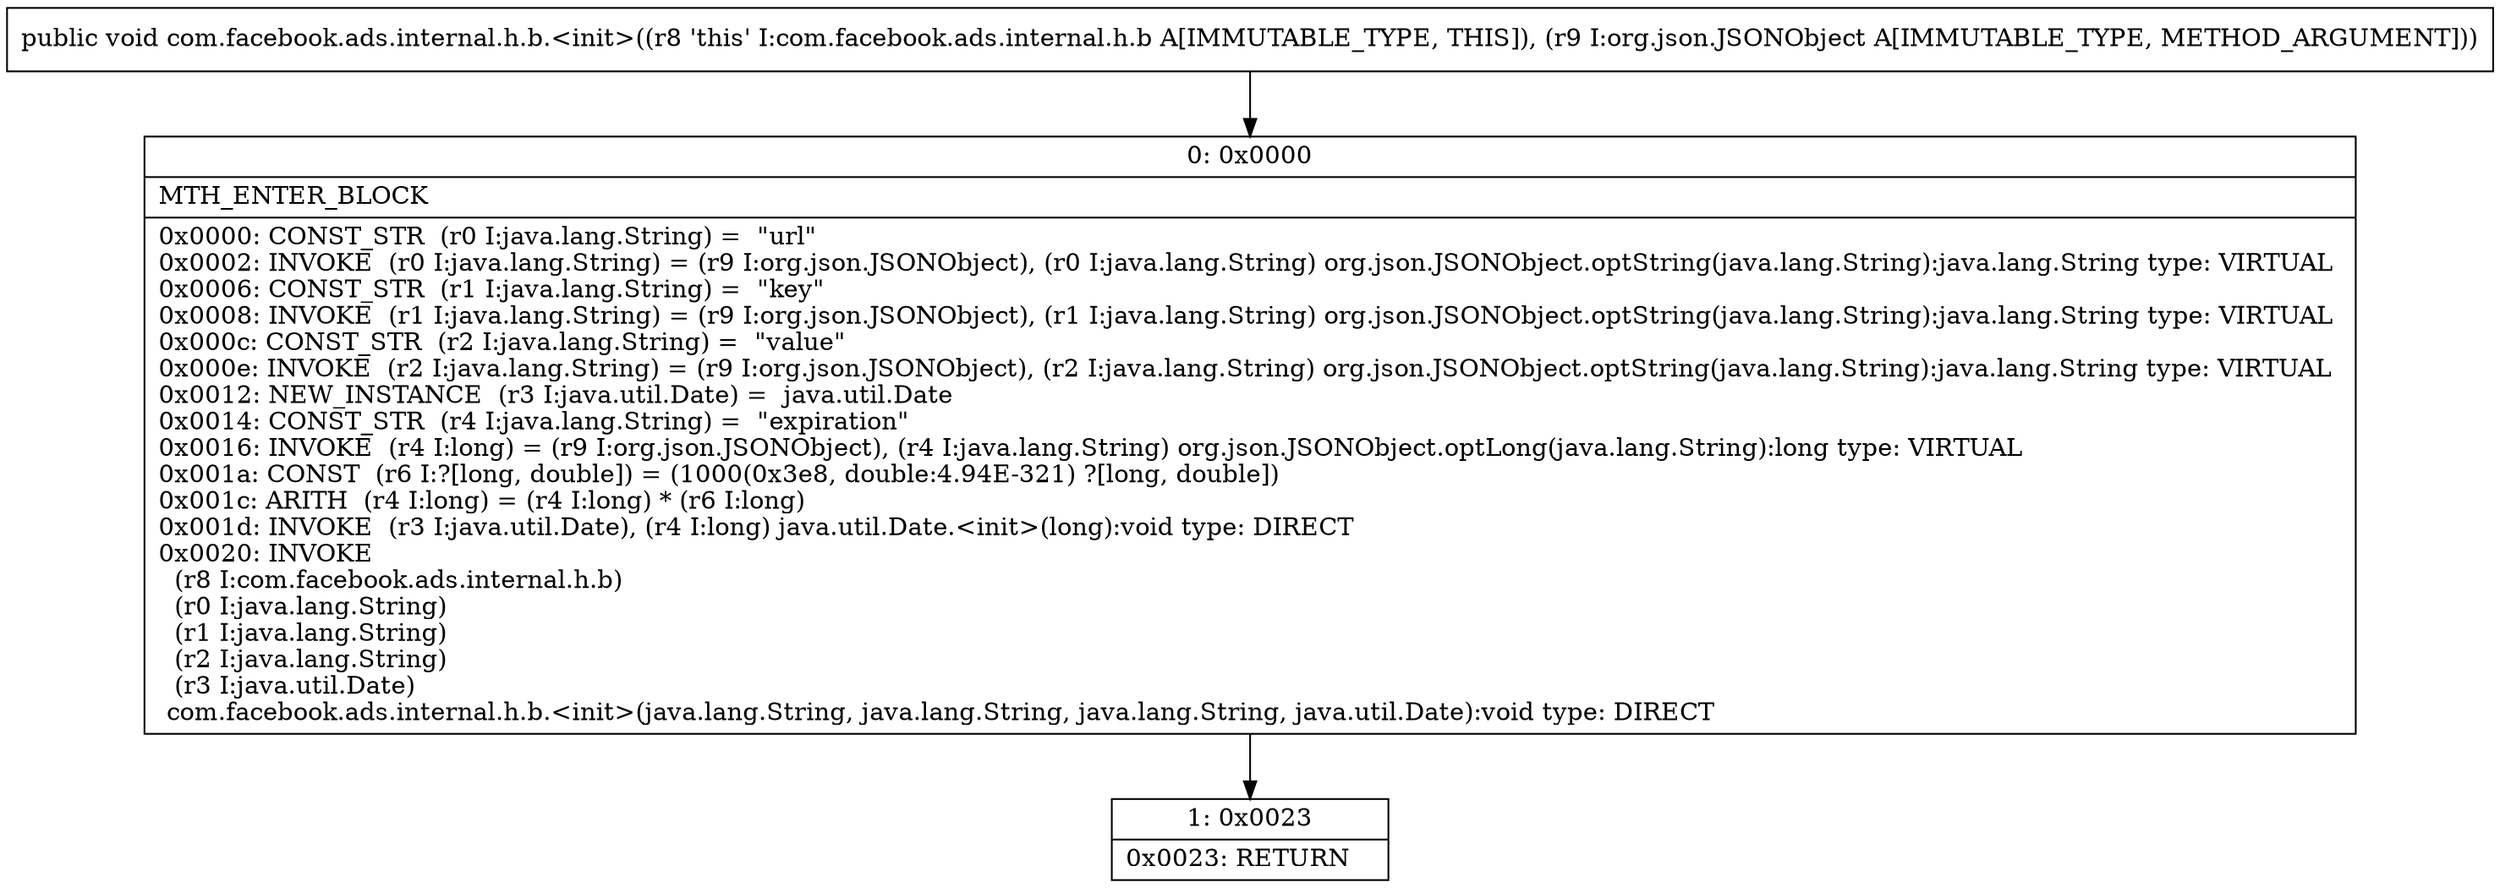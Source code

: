 digraph "CFG forcom.facebook.ads.internal.h.b.\<init\>(Lorg\/json\/JSONObject;)V" {
Node_0 [shape=record,label="{0\:\ 0x0000|MTH_ENTER_BLOCK\l|0x0000: CONST_STR  (r0 I:java.lang.String) =  \"url\" \l0x0002: INVOKE  (r0 I:java.lang.String) = (r9 I:org.json.JSONObject), (r0 I:java.lang.String) org.json.JSONObject.optString(java.lang.String):java.lang.String type: VIRTUAL \l0x0006: CONST_STR  (r1 I:java.lang.String) =  \"key\" \l0x0008: INVOKE  (r1 I:java.lang.String) = (r9 I:org.json.JSONObject), (r1 I:java.lang.String) org.json.JSONObject.optString(java.lang.String):java.lang.String type: VIRTUAL \l0x000c: CONST_STR  (r2 I:java.lang.String) =  \"value\" \l0x000e: INVOKE  (r2 I:java.lang.String) = (r9 I:org.json.JSONObject), (r2 I:java.lang.String) org.json.JSONObject.optString(java.lang.String):java.lang.String type: VIRTUAL \l0x0012: NEW_INSTANCE  (r3 I:java.util.Date) =  java.util.Date \l0x0014: CONST_STR  (r4 I:java.lang.String) =  \"expiration\" \l0x0016: INVOKE  (r4 I:long) = (r9 I:org.json.JSONObject), (r4 I:java.lang.String) org.json.JSONObject.optLong(java.lang.String):long type: VIRTUAL \l0x001a: CONST  (r6 I:?[long, double]) = (1000(0x3e8, double:4.94E\-321) ?[long, double]) \l0x001c: ARITH  (r4 I:long) = (r4 I:long) * (r6 I:long) \l0x001d: INVOKE  (r3 I:java.util.Date), (r4 I:long) java.util.Date.\<init\>(long):void type: DIRECT \l0x0020: INVOKE  \l  (r8 I:com.facebook.ads.internal.h.b)\l  (r0 I:java.lang.String)\l  (r1 I:java.lang.String)\l  (r2 I:java.lang.String)\l  (r3 I:java.util.Date)\l com.facebook.ads.internal.h.b.\<init\>(java.lang.String, java.lang.String, java.lang.String, java.util.Date):void type: DIRECT \l}"];
Node_1 [shape=record,label="{1\:\ 0x0023|0x0023: RETURN   \l}"];
MethodNode[shape=record,label="{public void com.facebook.ads.internal.h.b.\<init\>((r8 'this' I:com.facebook.ads.internal.h.b A[IMMUTABLE_TYPE, THIS]), (r9 I:org.json.JSONObject A[IMMUTABLE_TYPE, METHOD_ARGUMENT])) }"];
MethodNode -> Node_0;
Node_0 -> Node_1;
}

